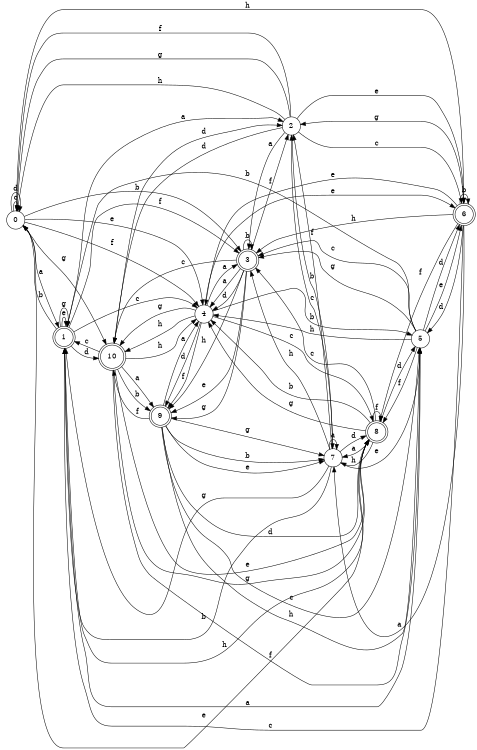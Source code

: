 digraph n9_1 {
__start0 [label="" shape="none"];

rankdir=LR;
size="8,5";

s0 [style="filled", color="black", fillcolor="white" shape="circle", label="0"];
s1 [style="rounded,filled", color="black", fillcolor="white" shape="doublecircle", label="1"];
s2 [style="filled", color="black", fillcolor="white" shape="circle", label="2"];
s3 [style="rounded,filled", color="black", fillcolor="white" shape="doublecircle", label="3"];
s4 [style="filled", color="black", fillcolor="white" shape="circle", label="4"];
s5 [style="filled", color="black", fillcolor="white" shape="circle", label="5"];
s6 [style="rounded,filled", color="black", fillcolor="white" shape="doublecircle", label="6"];
s7 [style="filled", color="black", fillcolor="white" shape="circle", label="7"];
s8 [style="rounded,filled", color="black", fillcolor="white" shape="doublecircle", label="8"];
s9 [style="rounded,filled", color="black", fillcolor="white" shape="doublecircle", label="9"];
s10 [style="rounded,filled", color="black", fillcolor="white" shape="doublecircle", label="10"];
s0 -> s1 [label="a"];
s0 -> s3 [label="b"];
s0 -> s0 [label="c"];
s0 -> s0 [label="d"];
s0 -> s4 [label="e"];
s0 -> s4 [label="f"];
s0 -> s10 [label="g"];
s0 -> s6 [label="h"];
s1 -> s2 [label="a"];
s1 -> s0 [label="b"];
s1 -> s4 [label="c"];
s1 -> s10 [label="d"];
s1 -> s1 [label="e"];
s1 -> s3 [label="f"];
s1 -> s1 [label="g"];
s1 -> s8 [label="h"];
s2 -> s3 [label="a"];
s2 -> s7 [label="b"];
s2 -> s6 [label="c"];
s2 -> s10 [label="d"];
s2 -> s6 [label="e"];
s2 -> s0 [label="f"];
s2 -> s0 [label="g"];
s2 -> s0 [label="h"];
s3 -> s4 [label="a"];
s3 -> s3 [label="b"];
s3 -> s10 [label="c"];
s3 -> s4 [label="d"];
s3 -> s9 [label="e"];
s3 -> s2 [label="f"];
s3 -> s9 [label="g"];
s3 -> s9 [label="h"];
s4 -> s3 [label="a"];
s4 -> s5 [label="b"];
s4 -> s8 [label="c"];
s4 -> s9 [label="d"];
s4 -> s6 [label="e"];
s4 -> s9 [label="f"];
s4 -> s10 [label="g"];
s4 -> s10 [label="h"];
s5 -> s1 [label="a"];
s5 -> s1 [label="b"];
s5 -> s3 [label="c"];
s5 -> s6 [label="d"];
s5 -> s6 [label="e"];
s5 -> s8 [label="f"];
s5 -> s3 [label="g"];
s5 -> s4 [label="h"];
s6 -> s7 [label="a"];
s6 -> s6 [label="b"];
s6 -> s1 [label="c"];
s6 -> s5 [label="d"];
s6 -> s4 [label="e"];
s6 -> s8 [label="f"];
s6 -> s2 [label="g"];
s6 -> s3 [label="h"];
s7 -> s7 [label="a"];
s7 -> s1 [label="b"];
s7 -> s2 [label="c"];
s7 -> s8 [label="d"];
s7 -> s5 [label="e"];
s7 -> s2 [label="f"];
s7 -> s1 [label="g"];
s7 -> s3 [label="h"];
s8 -> s7 [label="a"];
s8 -> s4 [label="b"];
s8 -> s3 [label="c"];
s8 -> s5 [label="d"];
s8 -> s0 [label="e"];
s8 -> s8 [label="f"];
s8 -> s4 [label="g"];
s8 -> s7 [label="h"];
s9 -> s4 [label="a"];
s9 -> s7 [label="b"];
s9 -> s5 [label="c"];
s9 -> s8 [label="d"];
s9 -> s7 [label="e"];
s9 -> s10 [label="f"];
s9 -> s7 [label="g"];
s9 -> s5 [label="h"];
s10 -> s9 [label="a"];
s10 -> s9 [label="b"];
s10 -> s1 [label="c"];
s10 -> s2 [label="d"];
s10 -> s8 [label="e"];
s10 -> s5 [label="f"];
s10 -> s8 [label="g"];
s10 -> s4 [label="h"];

}